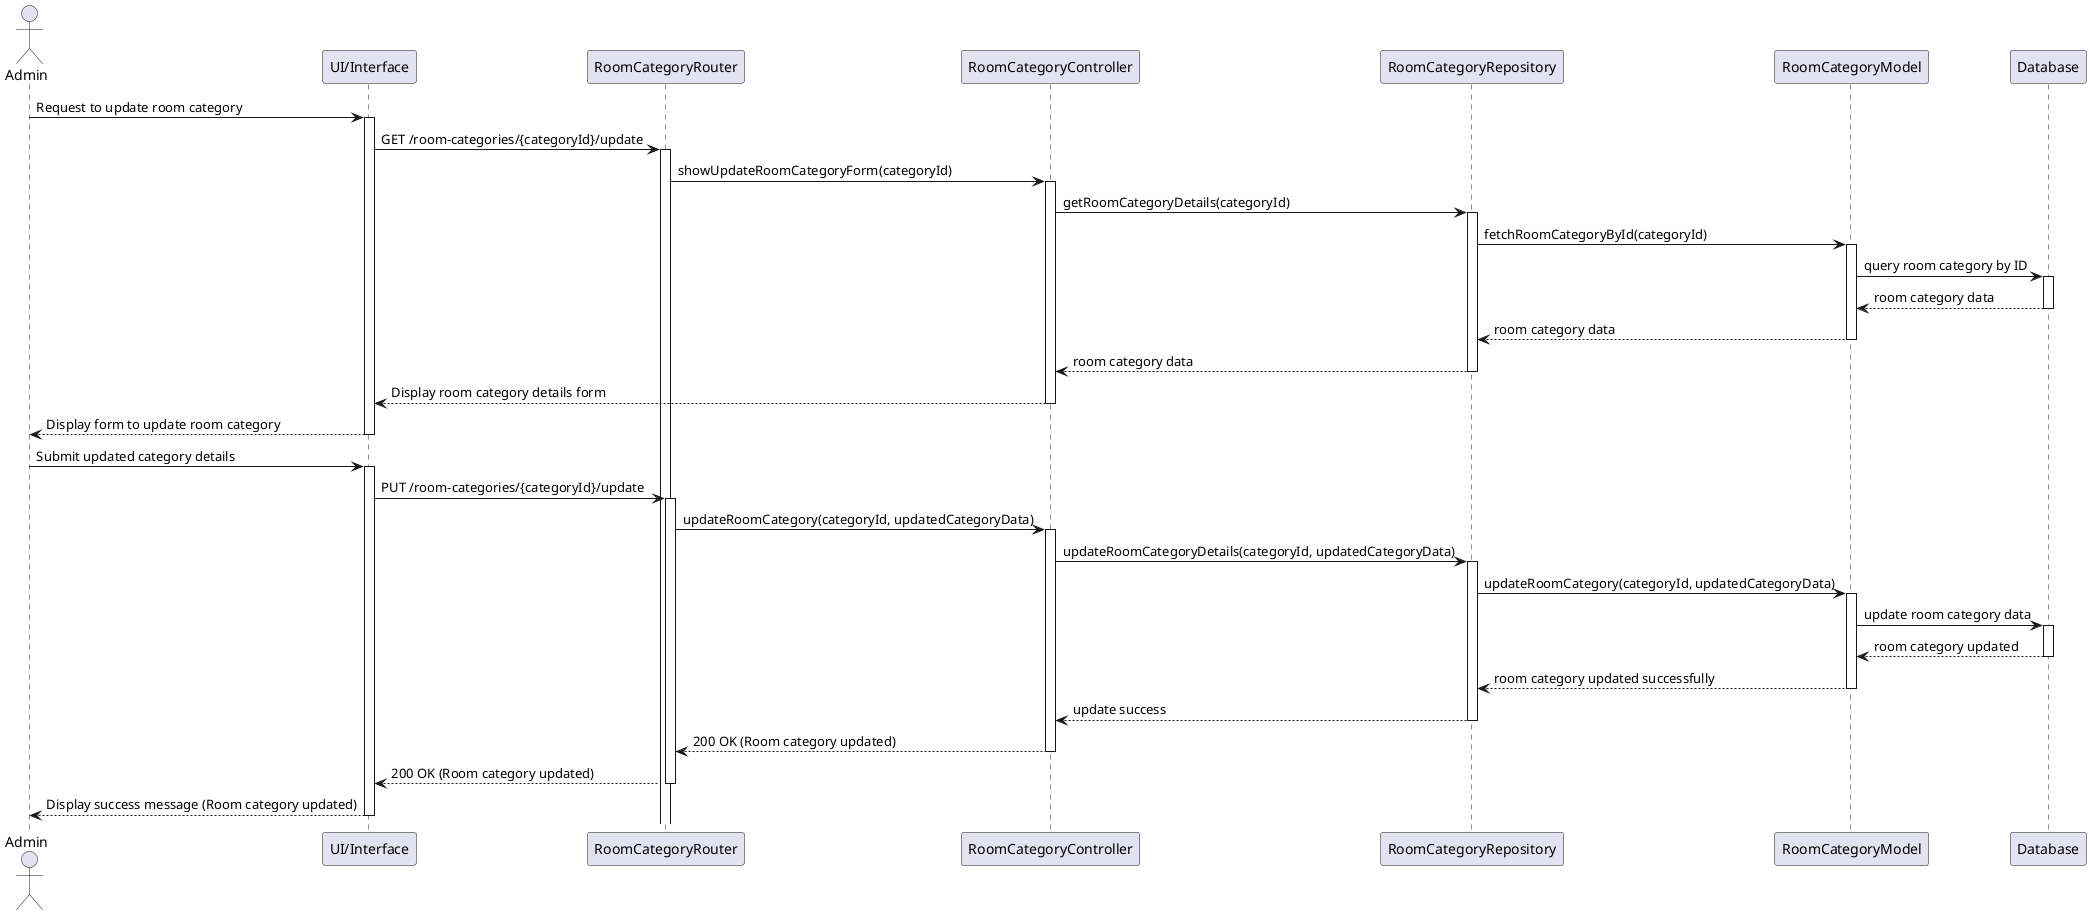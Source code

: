 @startuml
actor Admin
participant "UI/Interface" as UI
participant "RoomCategoryRouter" as Router
participant "RoomCategoryController" as Controller
participant "RoomCategoryRepository" as Repository
participant "RoomCategoryModel" as RoomCategoryModel
participant "Database" as DB

Admin -> UI: Request to update room category
activate UI
UI -> Router: GET /room-categories/{categoryId}/update
activate Router
Router -> Controller: showUpdateRoomCategoryForm(categoryId)
activate Controller
Controller -> Repository: getRoomCategoryDetails(categoryId)
activate Repository

Repository -> RoomCategoryModel: fetchRoomCategoryById(categoryId)
activate RoomCategoryModel
RoomCategoryModel -> DB: query room category by ID
activate DB
DB --> RoomCategoryModel: room category data
deactivate DB
RoomCategoryModel --> Repository: room category data
deactivate RoomCategoryModel
Repository --> Controller: room category data
deactivate Repository

Controller --> UI: Display room category details form
deactivate Controller
UI --> Admin: Display form to update room category
deactivate UI

Admin -> UI: Submit updated category details
activate UI
UI -> Router: PUT /room-categories/{categoryId}/update
activate Router
Router -> Controller: updateRoomCategory(categoryId, updatedCategoryData)
activate Controller
Controller -> Repository: updateRoomCategoryDetails(categoryId, updatedCategoryData)
activate Repository

Repository -> RoomCategoryModel: updateRoomCategory(categoryId, updatedCategoryData)
activate RoomCategoryModel
RoomCategoryModel -> DB: update room category data
activate DB
DB --> RoomCategoryModel: room category updated
deactivate DB
RoomCategoryModel --> Repository: room category updated successfully
deactivate RoomCategoryModel
Repository --> Controller: update success
deactivate Repository

Controller --> Router: 200 OK (Room category updated)
deactivate Controller
Router --> UI: 200 OK (Room category updated)
deactivate Router
UI --> Admin: Display success message (Room category updated)
deactivate UI
@enduml
